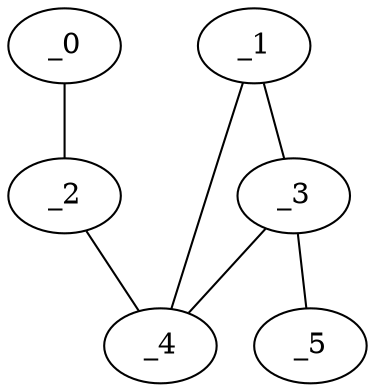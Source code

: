 graph KP1_0105 {
	_0	 [x="0.799207",
		y="3.30696"];
	_2	 [x="1.10978",
		y="0.630453"];
	_0 -- _2;
	_1	 [x="2.13879",
		y="2.89174"];
	_3	 [x="0.59",
		y="1.75"];
	_1 -- _3;
	_4	 [x="1.85322",
		y="0.927648"];
	_1 -- _4;
	_2 -- _4;
	_3 -- _4;
	_5	 [x="2.98188",
		y="1.65875"];
	_3 -- _5;
}
